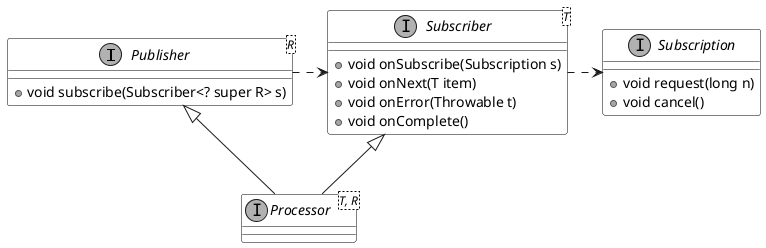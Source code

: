 @startuml

scale 1.0

set namespaceSeparator none

skinparam monochrome true
skinparam ClassBackgroundColor white
skinparam ClassBorderColor black
skinparam CircledCharacterFontStyle normal

interface Publisher<R> {
+ void subscribe(Subscriber<? super R> s)
}

interface Subscriber<T> {
+ void onSubscribe(Subscription s)
+ void onNext(T item)
+ void onError(Throwable t)
+ void onComplete()
}

interface Subscription {
+ void request(long n)
+ void cancel()
}

interface Processor<T, R> {
}

Publisher <|-- Processor
Subscriber <|-- Processor

Publisher .> Subscriber
Subscriber .> Subscription

@enduml
